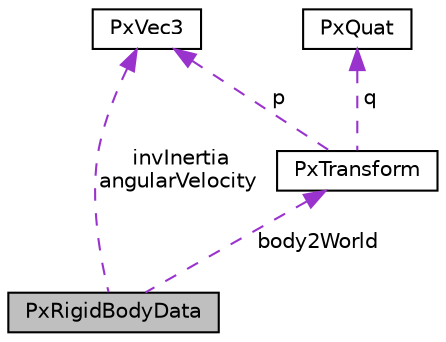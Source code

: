 digraph "PxRigidBodyData"
{
  edge [fontname="Helvetica",fontsize="10",labelfontname="Helvetica",labelfontsize="10"];
  node [fontname="Helvetica",fontsize="10",shape=record];
  Node1 [label="PxRigidBodyData",height=0.2,width=0.4,color="black", fillcolor="grey75", style="filled", fontcolor="black"];
  Node2 -> Node1 [dir="back",color="darkorchid3",fontsize="10",style="dashed",label=" invInertia\nangularVelocity" ,fontname="Helvetica"];
  Node2 [label="PxVec3",height=0.2,width=0.4,color="black", fillcolor="white", style="filled",URL="$classPxVec3.html",tooltip="3 Element vector class. "];
  Node3 -> Node1 [dir="back",color="darkorchid3",fontsize="10",style="dashed",label=" body2World" ,fontname="Helvetica"];
  Node3 [label="PxTransform",height=0.2,width=0.4,color="black", fillcolor="white", style="filled",URL="$classPxTransform.html",tooltip="class representing a rigid euclidean transform as a quaternion and a vector "];
  Node2 -> Node3 [dir="back",color="darkorchid3",fontsize="10",style="dashed",label=" p" ,fontname="Helvetica"];
  Node4 -> Node3 [dir="back",color="darkorchid3",fontsize="10",style="dashed",label=" q" ,fontname="Helvetica"];
  Node4 [label="PxQuat",height=0.2,width=0.4,color="black", fillcolor="white", style="filled",URL="$classPxQuat.html",tooltip="This is a quaternion class. For more information on quaternion mathematics consult a mathematics sour..."];
}
